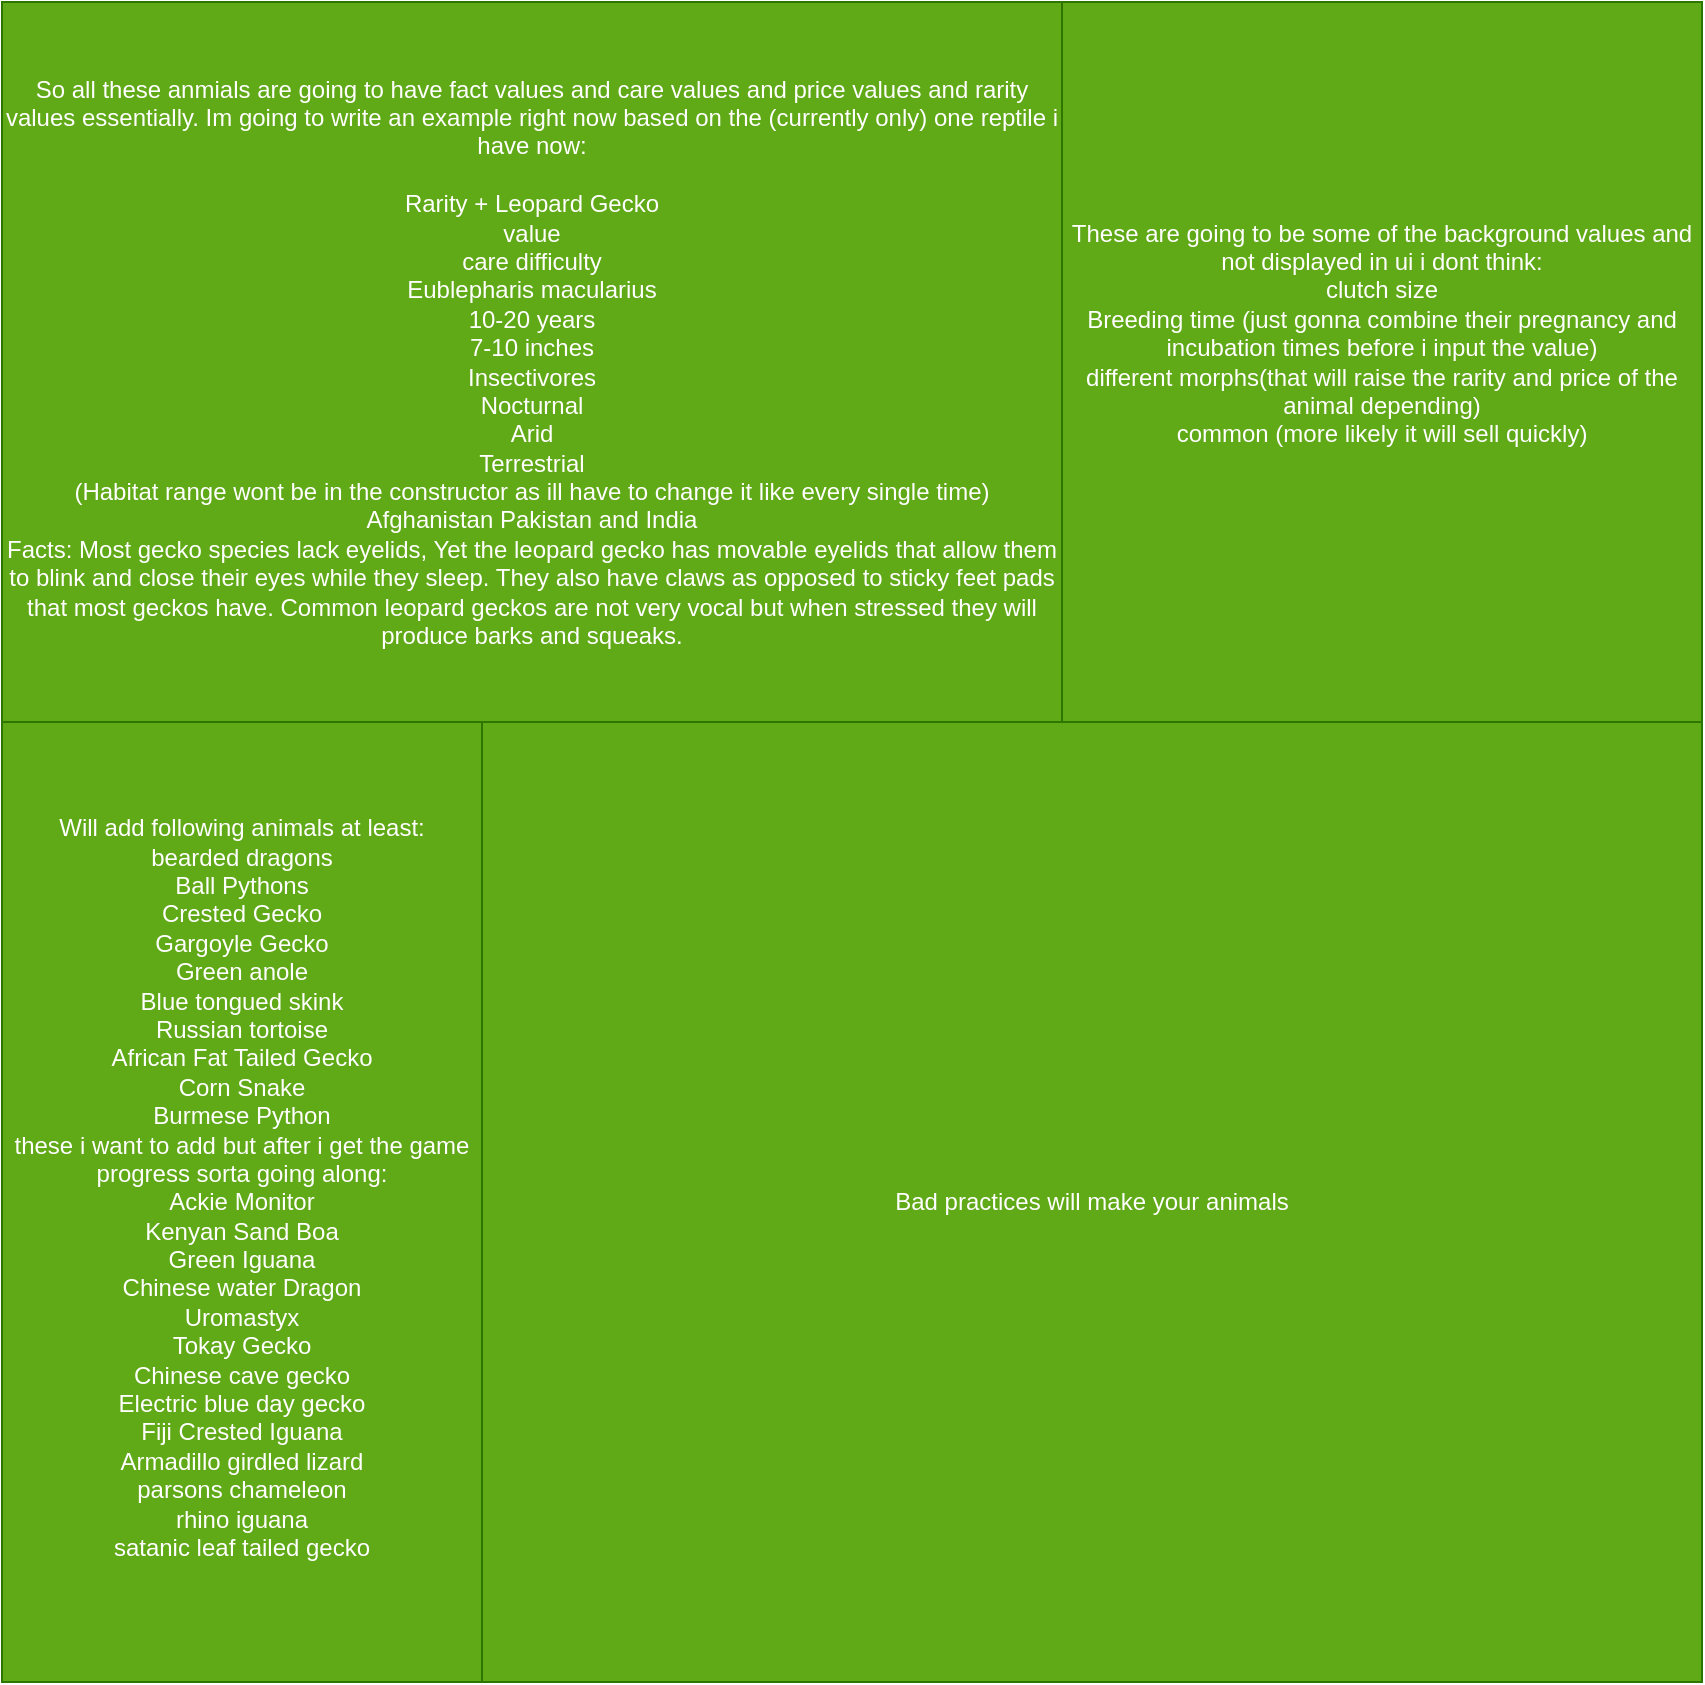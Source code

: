 <mxfile version="22.0.8" type="github">
  <diagram name="Page-1" id="pnAooLQt8Wv1VpRaIWOi">
    <mxGraphModel dx="1434" dy="754" grid="1" gridSize="10" guides="1" tooltips="1" connect="1" arrows="1" fold="1" page="1" pageScale="1" pageWidth="850" pageHeight="1100" math="0" shadow="0">
      <root>
        <mxCell id="0" />
        <mxCell id="1" parent="0" />
        <mxCell id="uspMUiEtU48erQLkuNlA-1" value="&lt;div&gt;Will add following animals at least:&lt;/div&gt;&lt;div&gt;bearded dragons&lt;/div&gt;&lt;div&gt;Ball Pythons&lt;/div&gt;&lt;div&gt;Crested Gecko&lt;/div&gt;&lt;div&gt;Gargoyle Gecko&lt;/div&gt;&lt;div&gt;Green anole&lt;/div&gt;&lt;div&gt;&lt;div&gt;Blue tongued skink&lt;/div&gt;&lt;div&gt;Russian tortoise&lt;/div&gt;&lt;div&gt;African Fat Tailed Gecko&lt;/div&gt;&lt;div&gt;Corn Snake&lt;/div&gt;&lt;div&gt;Burmese Python&lt;/div&gt;&lt;/div&gt;&lt;div&gt;these i want to add but after i get the game progress sorta going along:&lt;/div&gt;&lt;div&gt;Ackie Monitor&lt;/div&gt;&lt;div&gt;Kenyan Sand Boa&lt;/div&gt;&lt;div&gt;Green Iguana&lt;/div&gt;&lt;div&gt;Chinese water Dragon&lt;/div&gt;&lt;div&gt;Uromastyx&lt;/div&gt;&lt;div&gt;Tokay Gecko&lt;/div&gt;&lt;div&gt;Chinese cave gecko&lt;/div&gt;&lt;div&gt;Electric blue day gecko&lt;/div&gt;&lt;div&gt;Fiji Crested Iguana&lt;/div&gt;&lt;div&gt;Armadillo girdled lizard&lt;/div&gt;&lt;div&gt;parsons chameleon&lt;/div&gt;&lt;div&gt;rhino iguana&lt;/div&gt;&lt;div&gt;satanic leaf tailed gecko&lt;br&gt;&lt;/div&gt;&lt;div&gt;&lt;br&gt;&lt;/div&gt;" style="rounded=0;whiteSpace=wrap;html=1;fillColor=#60a917;fontColor=#ffffff;strokeColor=#2D7600;" vertex="1" parent="1">
          <mxGeometry y="360" width="240" height="480" as="geometry" />
        </mxCell>
        <mxCell id="uspMUiEtU48erQLkuNlA-2" value="&lt;div&gt;So all these anmials are going to have fact values and care values and price values and rarity values essentially. Im going to write an example right now based on the (currently only) one reptile i have now:&lt;/div&gt;&lt;div&gt;&lt;br&gt;&lt;/div&gt;&lt;div&gt;Rarity + Leopard Gecko&lt;/div&gt;&lt;div&gt;value&lt;/div&gt;&lt;div&gt;care difficulty&lt;br&gt;&lt;/div&gt;&lt;div&gt;Eublepharis macularius&lt;/div&gt;&lt;div&gt;10-20 years&lt;/div&gt;&lt;div&gt;7-10 inches&lt;/div&gt;&lt;div&gt;Insectivores&lt;/div&gt;&lt;div&gt;Nocturnal&lt;/div&gt;&lt;div&gt;Arid&lt;/div&gt;&lt;div&gt;Terrestrial&lt;br&gt;&lt;/div&gt;&lt;div&gt;(Habitat range wont be in the constructor as ill have to change it like every single time)&lt;/div&gt;&lt;div&gt;Afghanistan Pakistan and India&lt;br&gt;&lt;/div&gt;&lt;div&gt;Facts: Most gecko species lack eyelids, Yet the leopard gecko has movable eyelids that allow them to blink and close their eyes while they sleep. They also have claws as opposed to sticky feet pads that most geckos have. Common leopard geckos are not very vocal but when stressed they will produce barks and squeaks.&lt;/div&gt;" style="text;html=1;strokeColor=#2D7600;fillColor=#60a917;align=center;verticalAlign=middle;whiteSpace=wrap;rounded=0;fontColor=#FFFFFF;" vertex="1" parent="1">
          <mxGeometry width="530" height="360" as="geometry" />
        </mxCell>
        <mxCell id="uspMUiEtU48erQLkuNlA-3" value="&lt;div&gt;These are going to be some of the background values and not displayed in ui i dont think:&lt;/div&gt;&lt;div&gt;clutch size&lt;/div&gt;Breeding time (just gonna combine their pregnancy and incubation times before i input the value)&lt;br&gt;&lt;div&gt;different morphs(that will raise the rarity and price of the animal depending)&lt;/div&gt;&lt;div&gt;common (more likely it will sell quickly)&lt;/div&gt;&lt;br&gt;&lt;div&gt;&lt;br&gt;&lt;/div&gt;" style="text;html=1;strokeColor=#2D7600;fillColor=#60a917;align=center;verticalAlign=middle;whiteSpace=wrap;rounded=0;fontColor=#ffffff;" vertex="1" parent="1">
          <mxGeometry x="530" width="320" height="360" as="geometry" />
        </mxCell>
        <mxCell id="uspMUiEtU48erQLkuNlA-5" value="Bad practices will make your animals " style="text;html=1;strokeColor=#2D7600;fillColor=#60a917;align=center;verticalAlign=middle;whiteSpace=wrap;rounded=0;fontColor=#ffffff;" vertex="1" parent="1">
          <mxGeometry x="240" y="360" width="610" height="480" as="geometry" />
        </mxCell>
      </root>
    </mxGraphModel>
  </diagram>
</mxfile>
